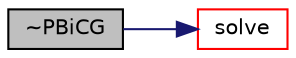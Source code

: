 digraph "~PBiCG"
{
  bgcolor="transparent";
  edge [fontname="Helvetica",fontsize="10",labelfontname="Helvetica",labelfontsize="10"];
  node [fontname="Helvetica",fontsize="10",shape=record];
  rankdir="LR";
  Node358 [label="~PBiCG",height=0.2,width=0.4,color="black", fillcolor="grey75", style="filled", fontcolor="black"];
  Node358 -> Node359 [color="midnightblue",fontsize="10",style="solid",fontname="Helvetica"];
  Node359 [label="solve",height=0.2,width=0.4,color="red",URL="$a28081.html#ad38597d099f9905e3f399b01af791bcb",tooltip="Solve the matrix with this solver. "];
}
